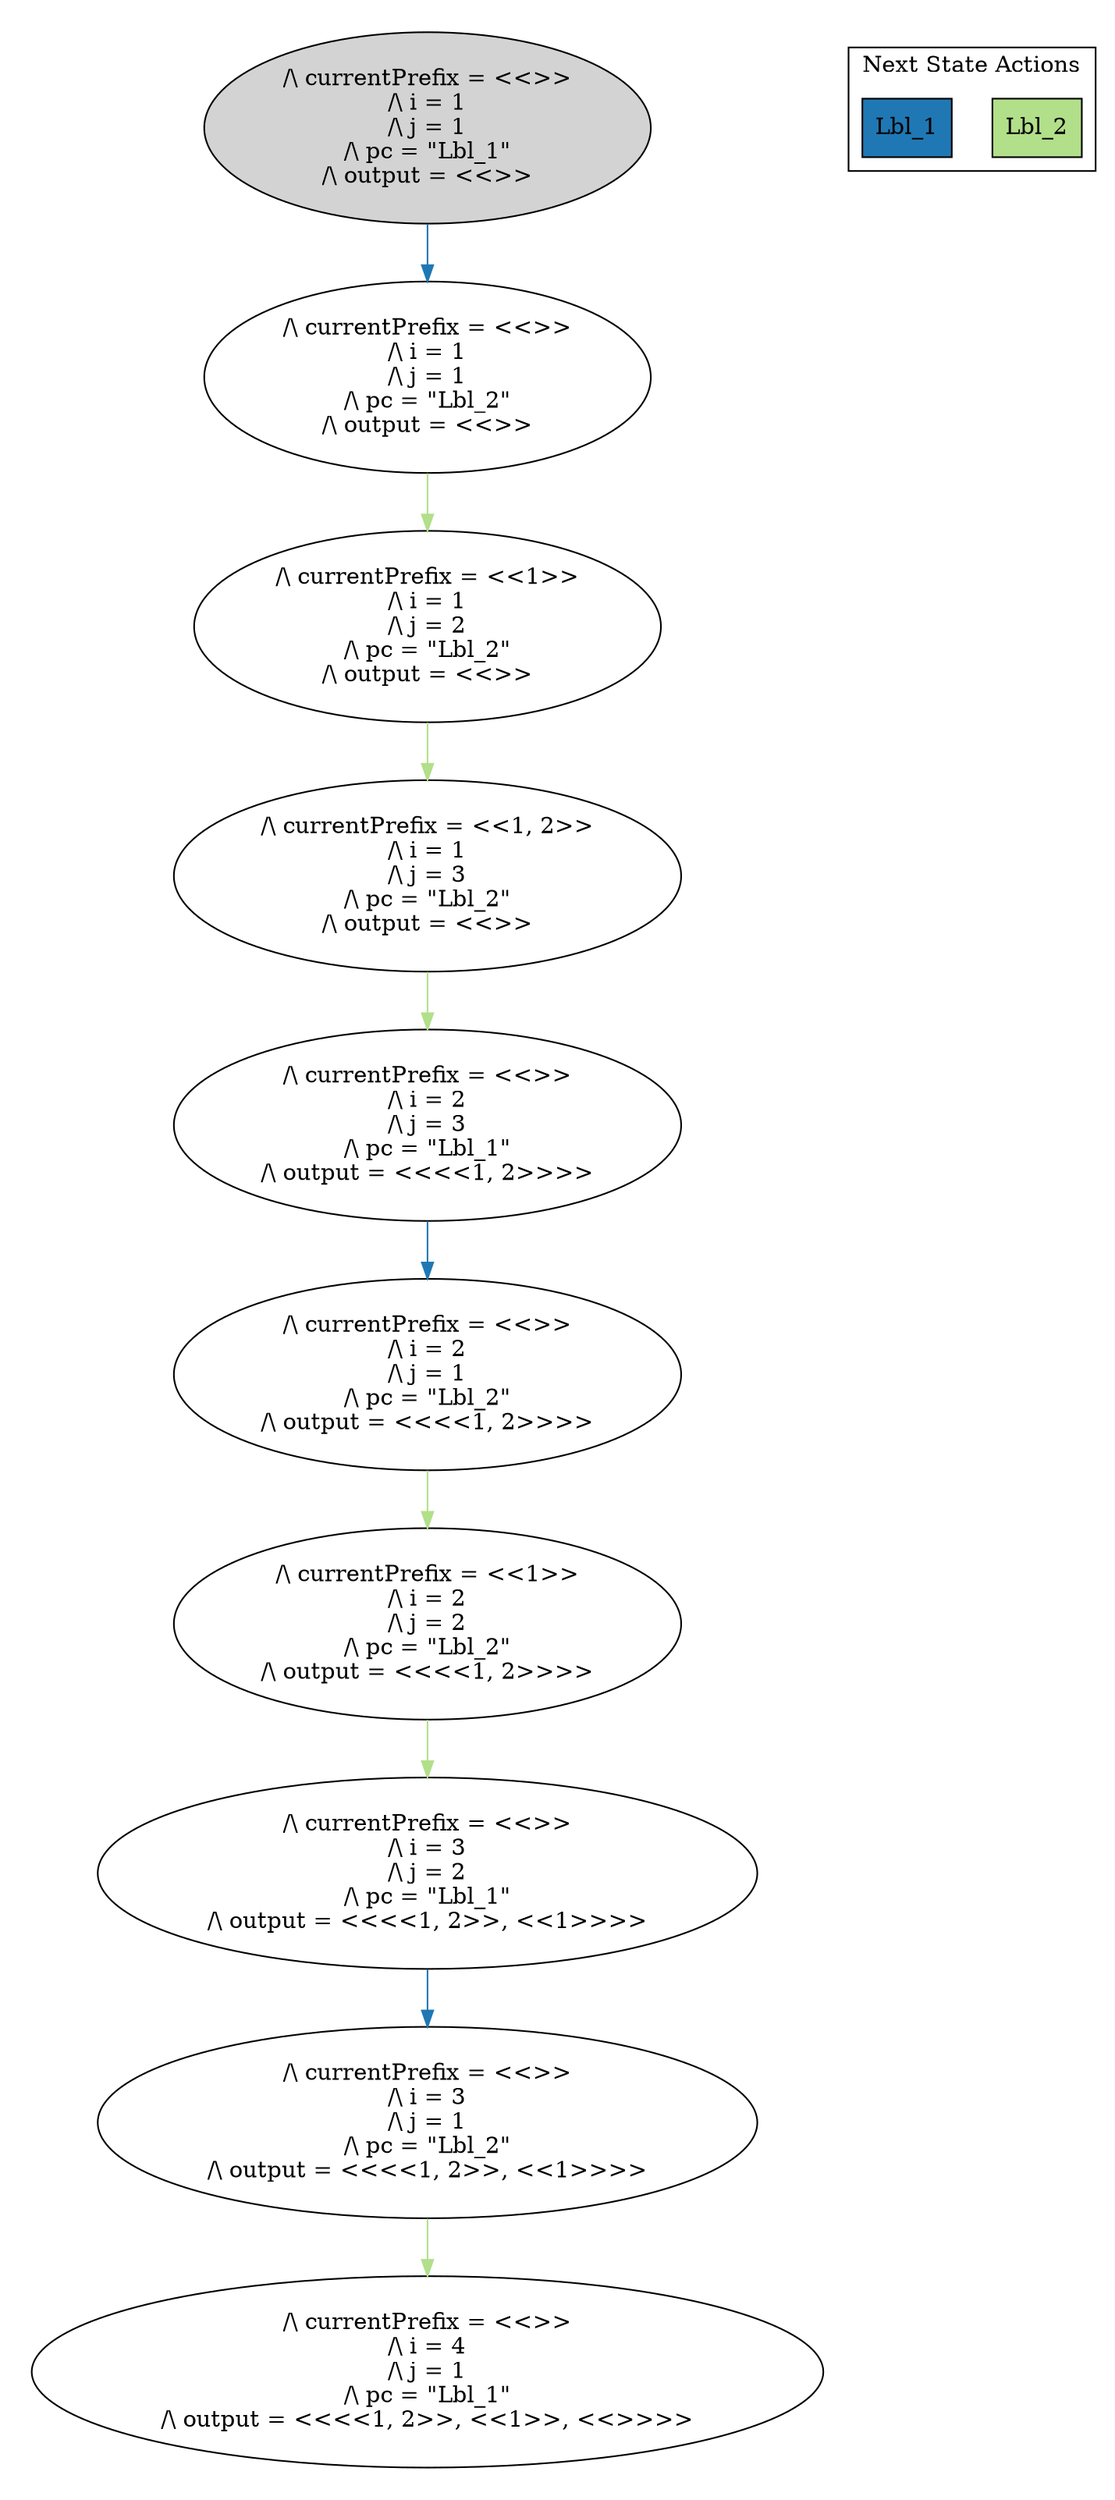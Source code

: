 strict digraph DiskGraph {
edge [colorscheme="paired12"]
nodesep=0.35;
subgraph cluster_graph {
color="white";
-697880235743245043 [label="/\\ currentPrefix = <<>>\n/\\ i = 1\n/\\ j = 1\n/\\ pc = \"Lbl_1\"\n/\\ output = <<>>",style = filled]
-697880235743245043 -> 7029643824972439001 [label="",color="2",fontcolor="2"];
7029643824972439001 [label="/\\ currentPrefix = <<>>\n/\\ i = 1\n/\\ j = 1\n/\\ pc = \"Lbl_2\"\n/\\ output = <<>>"];
7029643824972439001 -> 7014640853915861579 [label="",color="3",fontcolor="3"];
7014640853915861579 [label="/\\ currentPrefix = <<1>>\n/\\ i = 1\n/\\ j = 2\n/\\ pc = \"Lbl_2\"\n/\\ output = <<>>"];
7014640853915861579 -> 8913126865172000841 [label="",color="3",fontcolor="3"];
8913126865172000841 [label="/\\ currentPrefix = <<1, 2>>\n/\\ i = 1\n/\\ j = 3\n/\\ pc = \"Lbl_2\"\n/\\ output = <<>>"];
8913126865172000841 -> 56569351071987796 [label="",color="3",fontcolor="3"];
56569351071987796 [label="/\\ currentPrefix = <<>>\n/\\ i = 2\n/\\ j = 3\n/\\ pc = \"Lbl_1\"\n/\\ output = <<<<1, 2>>>>"];
56569351071987796 -> 3937735658640218752 [label="",color="2",fontcolor="2"];
3937735658640218752 [label="/\\ currentPrefix = <<>>\n/\\ i = 2\n/\\ j = 1\n/\\ pc = \"Lbl_2\"\n/\\ output = <<<<1, 2>>>>"];
3937735658640218752 -> -2569988829359629241 [label="",color="3",fontcolor="3"];
-2569988829359629241 [label="/\\ currentPrefix = <<1>>\n/\\ i = 2\n/\\ j = 2\n/\\ pc = \"Lbl_2\"\n/\\ output = <<<<1, 2>>>>"];
-2569988829359629241 -> 7459450103482863128 [label="",color="3",fontcolor="3"];
7459450103482863128 [label="/\\ currentPrefix = <<>>\n/\\ i = 3\n/\\ j = 2\n/\\ pc = \"Lbl_1\"\n/\\ output = <<<<1, 2>>, <<1>>>>"];
7459450103482863128 -> 3082292608928231511 [label="",color="2",fontcolor="2"];
3082292608928231511 [label="/\\ currentPrefix = <<>>\n/\\ i = 3\n/\\ j = 1\n/\\ pc = \"Lbl_2\"\n/\\ output = <<<<1, 2>>, <<1>>>>"];
3082292608928231511 -> -7781209941263621782 [label="",color="3",fontcolor="3"];
-7781209941263621782 [label="/\\ currentPrefix = <<>>\n/\\ i = 4\n/\\ j = 1\n/\\ pc = \"Lbl_1\"\n/\\ output = <<<<1, 2>>, <<1>>, <<>>>>"];
{rank = same; -697880235743245043;}
{rank = same; 7029643824972439001;}
{rank = same; 7014640853915861579;}
{rank = same; 8913126865172000841;}
{rank = same; 56569351071987796;}
{rank = same; 3937735658640218752;}
{rank = same; -2569988829359629241;}
{rank = same; 7459450103482863128;}
{rank = same; 3082292608928231511;}
}
subgraph cluster_legend {graph[style=bold];label = "Next State Actions" style="solid"
node [ labeljust="l",colorscheme="paired12",style=filled,shape=record ]
Lbl_2 [label="Lbl_2",fillcolor=3]
Lbl_1 [label="Lbl_1",fillcolor=2]
}}